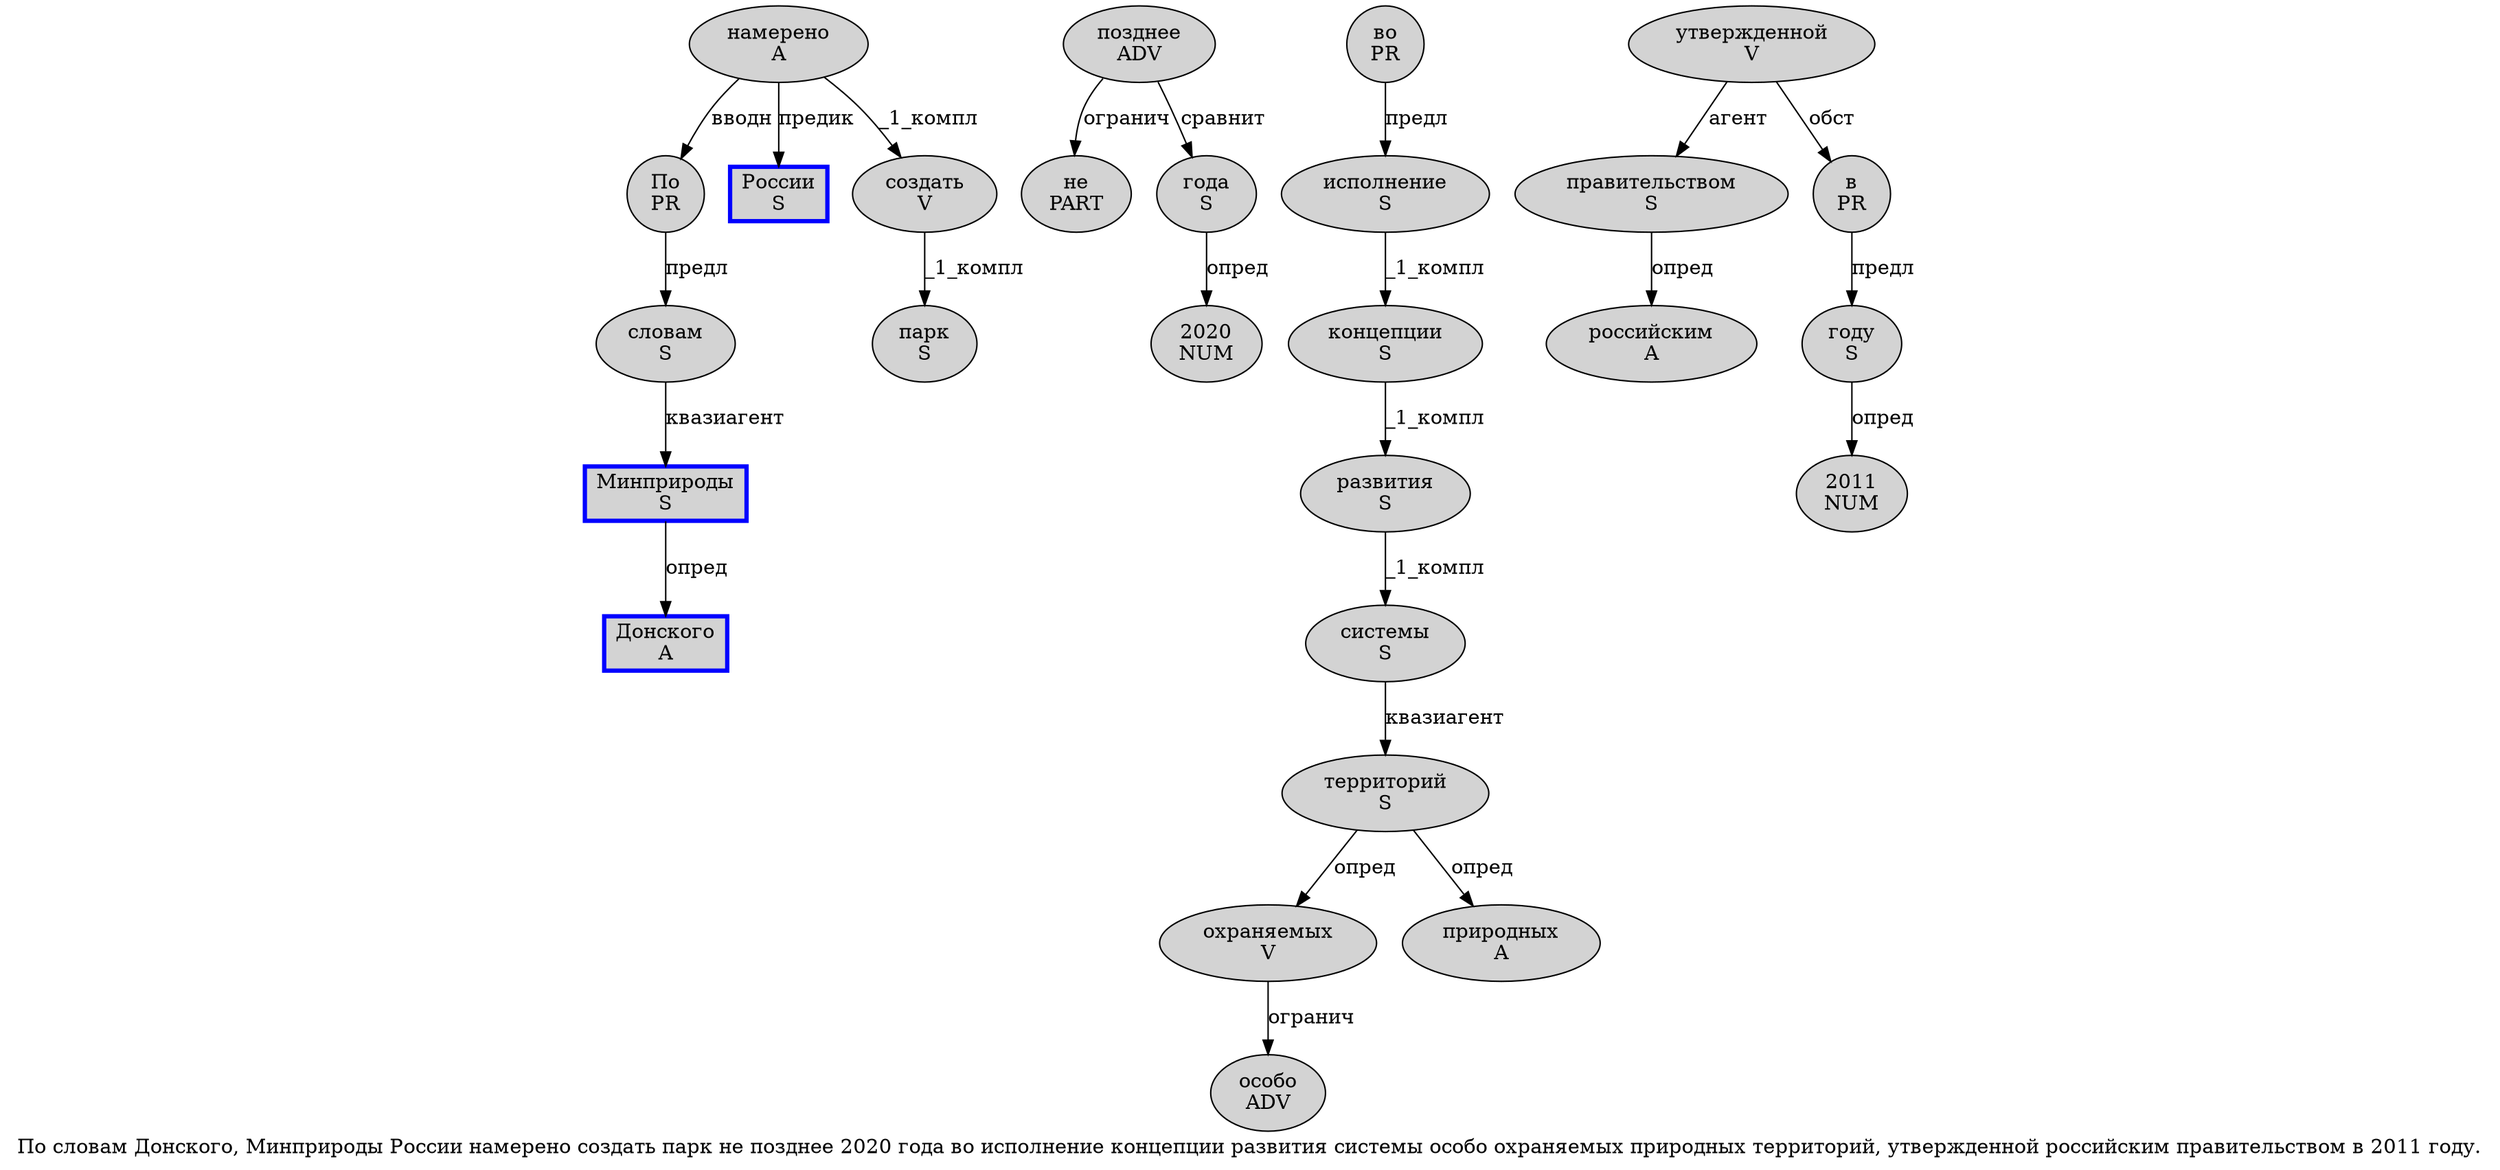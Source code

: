 digraph SENTENCE_206 {
	graph [label="По словам Донского, Минприроды России намерено создать парк не позднее 2020 года во исполнение концепции развития системы особо охраняемых природных территорий, утвержденной российским правительством в 2011 году."]
	node [style=filled]
		0 [label="По
PR" color="" fillcolor=lightgray penwidth=1 shape=ellipse]
		1 [label="словам
S" color="" fillcolor=lightgray penwidth=1 shape=ellipse]
		2 [label="Донского
A" color=blue fillcolor=lightgray penwidth=3 shape=box]
		4 [label="Минприроды
S" color=blue fillcolor=lightgray penwidth=3 shape=box]
		5 [label="России
S" color=blue fillcolor=lightgray penwidth=3 shape=box]
		6 [label="намерено
A" color="" fillcolor=lightgray penwidth=1 shape=ellipse]
		7 [label="создать
V" color="" fillcolor=lightgray penwidth=1 shape=ellipse]
		8 [label="парк
S" color="" fillcolor=lightgray penwidth=1 shape=ellipse]
		9 [label="не
PART" color="" fillcolor=lightgray penwidth=1 shape=ellipse]
		10 [label="позднее
ADV" color="" fillcolor=lightgray penwidth=1 shape=ellipse]
		11 [label="2020
NUM" color="" fillcolor=lightgray penwidth=1 shape=ellipse]
		12 [label="года
S" color="" fillcolor=lightgray penwidth=1 shape=ellipse]
		13 [label="во
PR" color="" fillcolor=lightgray penwidth=1 shape=ellipse]
		14 [label="исполнение
S" color="" fillcolor=lightgray penwidth=1 shape=ellipse]
		15 [label="концепции
S" color="" fillcolor=lightgray penwidth=1 shape=ellipse]
		16 [label="развития
S" color="" fillcolor=lightgray penwidth=1 shape=ellipse]
		17 [label="системы
S" color="" fillcolor=lightgray penwidth=1 shape=ellipse]
		18 [label="особо
ADV" color="" fillcolor=lightgray penwidth=1 shape=ellipse]
		19 [label="охраняемых
V" color="" fillcolor=lightgray penwidth=1 shape=ellipse]
		20 [label="природных
A" color="" fillcolor=lightgray penwidth=1 shape=ellipse]
		21 [label="территорий
S" color="" fillcolor=lightgray penwidth=1 shape=ellipse]
		23 [label="утвержденной
V" color="" fillcolor=lightgray penwidth=1 shape=ellipse]
		24 [label="российским
A" color="" fillcolor=lightgray penwidth=1 shape=ellipse]
		25 [label="правительством
S" color="" fillcolor=lightgray penwidth=1 shape=ellipse]
		26 [label="в
PR" color="" fillcolor=lightgray penwidth=1 shape=ellipse]
		27 [label="2011
NUM" color="" fillcolor=lightgray penwidth=1 shape=ellipse]
		28 [label="году
S" color="" fillcolor=lightgray penwidth=1 shape=ellipse]
			12 -> 11 [label="опред"]
			23 -> 25 [label="агент"]
			23 -> 26 [label="обст"]
			28 -> 27 [label="опред"]
			17 -> 21 [label="квазиагент"]
			0 -> 1 [label="предл"]
			14 -> 15 [label="_1_компл"]
			25 -> 24 [label="опред"]
			7 -> 8 [label="_1_компл"]
			16 -> 17 [label="_1_компл"]
			15 -> 16 [label="_1_компл"]
			19 -> 18 [label="огранич"]
			21 -> 19 [label="опред"]
			21 -> 20 [label="опред"]
			13 -> 14 [label="предл"]
			1 -> 4 [label="квазиагент"]
			4 -> 2 [label="опред"]
			10 -> 9 [label="огранич"]
			10 -> 12 [label="сравнит"]
			6 -> 0 [label="вводн"]
			6 -> 5 [label="предик"]
			6 -> 7 [label="_1_компл"]
			26 -> 28 [label="предл"]
}